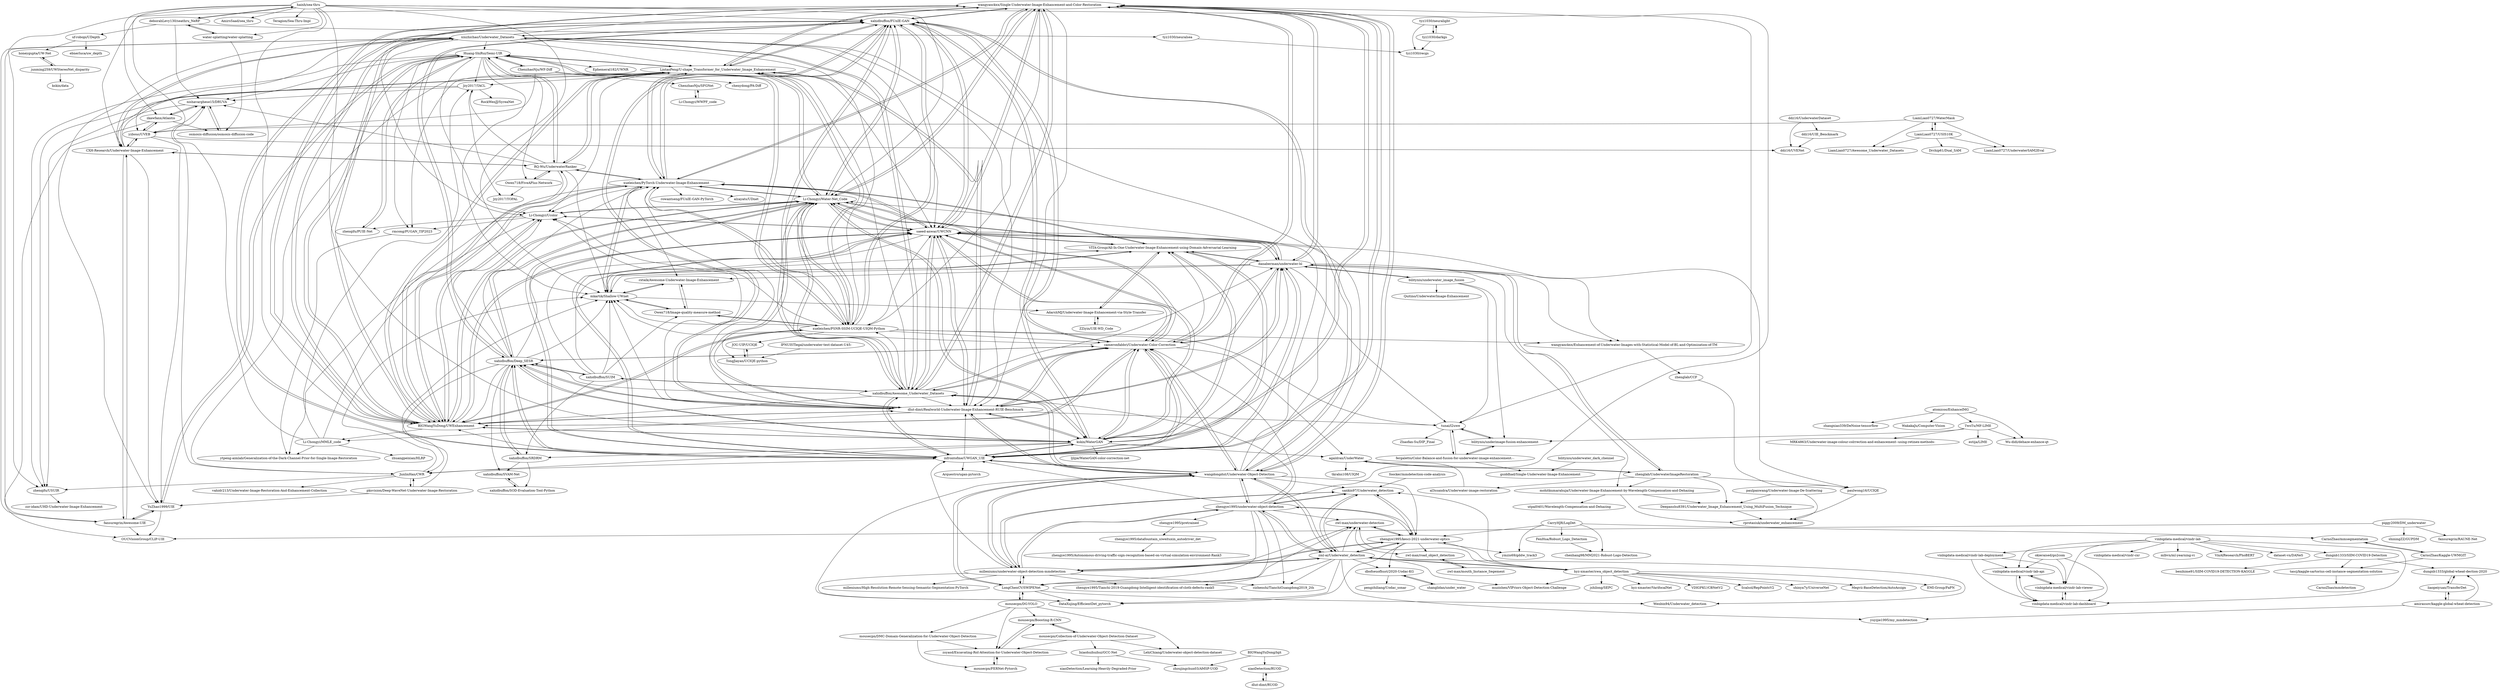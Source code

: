 digraph G {
"wangyanckxx/Single-Underwater-Image-Enhancement-and-Color-Restoration" -> "xahidbuffon/FUnIE-GAN"
"wangyanckxx/Single-Underwater-Image-Enhancement-and-Color-Restoration" -> "Li-Chongyi/Water-Net_Code"
"wangyanckxx/Single-Underwater-Image-Enhancement-and-Color-Restoration" -> "cameronfabbri/Underwater-Color-Correction"
"wangyanckxx/Single-Underwater-Image-Enhancement-and-Color-Restoration" -> "xahidbuffon/Awesome_Underwater_Datasets"
"wangyanckxx/Single-Underwater-Image-Enhancement-and-Color-Restoration" -> "saeed-anwar/UWCNN"
"wangyanckxx/Single-Underwater-Image-Enhancement-and-Color-Restoration" -> "danaberman/underwater-hl"
"wangyanckxx/Single-Underwater-Image-Enhancement-and-Color-Restoration" -> "xueleichen/PyTorch-Underwater-Image-Enhancement"
"wangyanckxx/Single-Underwater-Image-Enhancement-and-Color-Restoration" -> "LintaoPeng/U-shape_Transformer_for_Underwater_Image_Enhancement"
"wangyanckxx/Single-Underwater-Image-Enhancement-and-Color-Restoration" -> "kskin/WaterGAN"
"wangyanckxx/Single-Underwater-Image-Enhancement-and-Color-Restoration" -> "infrontofme/UWGAN_UIE"
"wangyanckxx/Single-Underwater-Image-Enhancement-and-Color-Restoration" -> "wangdongdut/Underwater-Object-Detection"
"wangyanckxx/Single-Underwater-Image-Enhancement-and-Color-Restoration" -> "BIGWangYuDong/UWEnhancement"
"wangyanckxx/Single-Underwater-Image-Enhancement-and-Color-Restoration" -> "dlut-dimt/Realworld-Underwater-Image-Enhancement-RUIE-Benchmark"
"wangyanckxx/Single-Underwater-Image-Enhancement-and-Color-Restoration" -> "CXH-Research/Underwater-Image-Enhancement"
"wangyanckxx/Single-Underwater-Image-Enhancement-and-Color-Restoration" -> "xueleichen/PSNR-SSIM-UCIQE-UIQM-Python"
"xahidbuffon/FUnIE-GAN" -> "wangyanckxx/Single-Underwater-Image-Enhancement-and-Color-Restoration"
"xahidbuffon/FUnIE-GAN" -> "cameronfabbri/Underwater-Color-Correction"
"xahidbuffon/FUnIE-GAN" -> "xahidbuffon/Awesome_Underwater_Datasets"
"xahidbuffon/FUnIE-GAN" -> "Li-Chongyi/Water-Net_Code"
"xahidbuffon/FUnIE-GAN" -> "saeed-anwar/UWCNN"
"xahidbuffon/FUnIE-GAN" -> "infrontofme/UWGAN_UIE"
"xahidbuffon/FUnIE-GAN" -> "kskin/WaterGAN"
"xahidbuffon/FUnIE-GAN" -> "LintaoPeng/U-shape_Transformer_for_Underwater_Image_Enhancement"
"xahidbuffon/FUnIE-GAN" -> "xahidbuffon/Deep_SESR"
"xahidbuffon/FUnIE-GAN" -> "xueleichen/PyTorch-Underwater-Image-Enhancement"
"xahidbuffon/FUnIE-GAN" -> "xueleichen/PSNR-SSIM-UCIQE-UIQM-Python"
"xahidbuffon/FUnIE-GAN" -> "BIGWangYuDong/UWEnhancement"
"xahidbuffon/FUnIE-GAN" -> "dlut-dimt/Realworld-Underwater-Image-Enhancement-RUIE-Benchmark"
"xahidbuffon/FUnIE-GAN" -> "wangdongdut/Underwater-Object-Detection"
"xahidbuffon/FUnIE-GAN" -> "xinzhichao/Underwater_Datasets"
"dlut-dimt/Realworld-Underwater-Image-Enhancement-RUIE-Benchmark" -> "danaberman/underwater-hl"
"dlut-dimt/Realworld-Underwater-Image-Enhancement-RUIE-Benchmark" -> "kskin/WaterGAN"
"dlut-dimt/Realworld-Underwater-Image-Enhancement-RUIE-Benchmark" -> "BIGWangYuDong/UWEnhancement"
"dlut-dimt/Realworld-Underwater-Image-Enhancement-RUIE-Benchmark" -> "saeed-anwar/UWCNN"
"dlut-dimt/Realworld-Underwater-Image-Enhancement-RUIE-Benchmark" -> "wangdongdut/Underwater-Object-Detection"
"dlut-dimt/Realworld-Underwater-Image-Enhancement-RUIE-Benchmark" -> "cameronfabbri/Underwater-Color-Correction"
"dlut-dimt/Realworld-Underwater-Image-Enhancement-RUIE-Benchmark" -> "Li-Chongyi/Water-Net_Code"
"dlut-dimt/Realworld-Underwater-Image-Enhancement-RUIE-Benchmark" -> "xahidbuffon/FUnIE-GAN"
"dlut-dimt/Realworld-Underwater-Image-Enhancement-RUIE-Benchmark" -> "mkartik/Shallow-UWnet"
"dlut-dimt/Realworld-Underwater-Image-Enhancement-RUIE-Benchmark" -> "LintaoPeng/U-shape_Transformer_for_Underwater_Image_Enhancement"
"dlut-dimt/Realworld-Underwater-Image-Enhancement-RUIE-Benchmark" -> "tunai/l2uwe"
"dlut-dimt/Realworld-Underwater-Image-Enhancement-RUIE-Benchmark" -> "Li-Chongyi/Ucolor"
"dlut-dimt/Realworld-Underwater-Image-Enhancement-RUIE-Benchmark" -> "xueleichen/PyTorch-Underwater-Image-Enhancement"
"dlut-dimt/Realworld-Underwater-Image-Enhancement-RUIE-Benchmark" -> "xahidbuffon/Deep_SESR"
"dlut-dimt/Realworld-Underwater-Image-Enhancement-RUIE-Benchmark" -> "Li-Chongyi/MMLE_code"
"danaberman/underwater-hl" -> "zhenglab/UnderwaterImageRestoration"
"danaberman/underwater-hl" -> "paulwong16/UCIQE"
"danaberman/underwater-hl" -> "VITA-Group/All-In-One-Underwater-Image-Enhancement-using-Domain-Adversarial-Learning"
"danaberman/underwater-hl" -> "saeed-anwar/UWCNN"
"danaberman/underwater-hl" -> "dlut-dimt/Realworld-Underwater-Image-Enhancement-RUIE-Benchmark"
"danaberman/underwater-hl" -> "bilityniu/underwater_image_fusion"
"danaberman/underwater-hl" -> "cameronfabbri/Underwater-Color-Correction"
"danaberman/underwater-hl" -> "infrontofme/UWGAN_UIE"
"danaberman/underwater-hl" -> "mkartik/Shallow-UWnet"
"danaberman/underwater-hl" -> "wangyanckxx/Single-Underwater-Image-Enhancement-and-Color-Restoration"
"danaberman/underwater-hl" -> "mohitkumarahuja/Underwater-Image-Enhancement-by-Wavelength-Compensation-and-Dehazing"
"danaberman/underwater-hl" -> "Li-Chongyi/Water-Net_Code"
"danaberman/underwater-hl" -> "tunai/l2uwe"
"danaberman/underwater-hl" -> "wangyanckxx/Enhancement-of-Underwater-Images-with-Statistical-Model-of-BL-and-Optimization-of-TM"
"danaberman/underwater-hl" -> "cxtalk/Awesome-Underwater-Image-Enhancement"
"VITA-Group/All-In-One-Underwater-Image-Enhancement-using-Domain-Adversarial-Learning" -> "mkartik/Shallow-UWnet"
"VITA-Group/All-In-One-Underwater-Image-Enhancement-using-Domain-Adversarial-Learning" -> "AdarshMJ/Underwater-Image-Enhancement-via-Style-Transfer"
"VITA-Group/All-In-One-Underwater-Image-Enhancement-using-Domain-Adversarial-Learning" -> "saeed-anwar/UWCNN"
"VITA-Group/All-In-One-Underwater-Image-Enhancement-using-Domain-Adversarial-Learning" -> "danaberman/underwater-hl"
"VITA-Group/All-In-One-Underwater-Image-Enhancement-using-Domain-Adversarial-Learning" -> "kskin/WaterGAN"
"VITA-Group/All-In-One-Underwater-Image-Enhancement-using-Domain-Adversarial-Learning" -> "infrontofme/UWGAN_UIE"
"VITA-Group/All-In-One-Underwater-Image-Enhancement-using-Domain-Adversarial-Learning" -> "xueleichen/PyTorch-Underwater-Image-Enhancement"
"paulpanwang/Underwater-Image-De-Scattering" -> "rprotasiuk/underwater_enhancement"
"paulpanwang/Underwater-Image-De-Scattering" -> "Deepanshu8391/Underwater_Image_Enhancement_Using_MultiFusion_Technique"
"Li-Chongyi/Water-Net_Code" -> "BIGWangYuDong/UWEnhancement"
"Li-Chongyi/Water-Net_Code" -> "xahidbuffon/FUnIE-GAN"
"Li-Chongyi/Water-Net_Code" -> "saeed-anwar/UWCNN"
"Li-Chongyi/Water-Net_Code" -> "kskin/WaterGAN"
"Li-Chongyi/Water-Net_Code" -> "cameronfabbri/Underwater-Color-Correction"
"Li-Chongyi/Water-Net_Code" -> "wangyanckxx/Single-Underwater-Image-Enhancement-and-Color-Restoration"
"Li-Chongyi/Water-Net_Code" -> "infrontofme/UWGAN_UIE"
"Li-Chongyi/Water-Net_Code" -> "Li-Chongyi/Ucolor"
"Li-Chongyi/Water-Net_Code" -> "xueleichen/PSNR-SSIM-UCIQE-UIQM-Python"
"Li-Chongyi/Water-Net_Code" -> "xueleichen/PyTorch-Underwater-Image-Enhancement"
"Li-Chongyi/Water-Net_Code" -> "LintaoPeng/U-shape_Transformer_for_Underwater_Image_Enhancement"
"Li-Chongyi/Water-Net_Code" -> "dlut-dimt/Realworld-Underwater-Image-Enhancement-RUIE-Benchmark"
"Li-Chongyi/Water-Net_Code" -> "xahidbuffon/Awesome_Underwater_Datasets"
"Li-Chongyi/Water-Net_Code" -> "xahidbuffon/Deep_SESR"
"Li-Chongyi/Water-Net_Code" -> "danaberman/underwater-hl"
"Deepanshu8391/Underwater_Image_Enhancement_Using_MultiFusion_Technique" -> "rprotasiuk/underwater_enhancement"
"mohitkumarahuja/Underwater-Image-Enhancement-by-Wavelength-Compensation-and-Dehazing" -> "Deepanshu8391/Underwater_Image_Enhancement_Using_MultiFusion_Technique"
"mohitkumarahuja/Underwater-Image-Enhancement-by-Wavelength-Compensation-and-Dehazing" -> "rprotasiuk/underwater_enhancement"
"mohitkumarahuja/Underwater-Image-Enhancement-by-Wavelength-Compensation-and-Dehazing" -> "utpal0401/Wavelength-Compensation-and-Dehazing"
"paulwong16/UCIQE" -> "rprotasiuk/underwater_enhancement"
"AdarshMJ/Underwater-Image-Enhancement-via-Style-Transfer" -> "ZZiyin/UIE-WD_Code"
"AdarshMJ/Underwater-Image-Enhancement-via-Style-Transfer" -> "VITA-Group/All-In-One-Underwater-Image-Enhancement-using-Domain-Adversarial-Learning"
"IPNUISTlegal/underwater-test-dataset-U45-" -> "TongJiayan/UCIQE-python"
"junming259/UWStereoNet_disparity" -> "honeygupta/UW-Net"
"junming259/UWStereoNet_disparity" -> "kskin/data"
"al3ssandra/Underwater-image-restoration" -> "agaldran/UnderWater"
"zhenglab/CCF" -> "paulwong16/UCIQE"
"liaopeiyuan/TransferDet" -> "dungnb1333/global-wheat-dection-2020"
"liaopeiyuan/TransferDet" -> "amirassov/kaggle-global-wheat-detection"
"xahidbuffon/Awesome_Underwater_Datasets" -> "xahidbuffon/FUnIE-GAN"
"xahidbuffon/Awesome_Underwater_Datasets" -> "wangyanckxx/Single-Underwater-Image-Enhancement-and-Color-Restoration"
"xahidbuffon/Awesome_Underwater_Datasets" -> "xinzhichao/Underwater_Datasets"
"xahidbuffon/Awesome_Underwater_Datasets" -> "wangdongdut/Underwater-Object-Detection"
"xahidbuffon/Awesome_Underwater_Datasets" -> "infrontofme/UWGAN_UIE"
"xahidbuffon/Awesome_Underwater_Datasets" -> "Li-Chongyi/Water-Net_Code"
"xahidbuffon/Awesome_Underwater_Datasets" -> "cameronfabbri/Underwater-Color-Correction"
"xahidbuffon/Awesome_Underwater_Datasets" -> "saeed-anwar/UWCNN"
"xahidbuffon/Awesome_Underwater_Datasets" -> "dlut-dimt/Realworld-Underwater-Image-Enhancement-RUIE-Benchmark"
"xahidbuffon/Awesome_Underwater_Datasets" -> "danaberman/underwater-hl"
"xahidbuffon/Awesome_Underwater_Datasets" -> "xueleichen/PSNR-SSIM-UCIQE-UIQM-Python"
"xahidbuffon/Awesome_Underwater_Datasets" -> "xahidbuffon/Deep_SESR"
"xahidbuffon/Awesome_Underwater_Datasets" -> "LintaoPeng/U-shape_Transformer_for_Underwater_Image_Enhancement"
"xahidbuffon/Awesome_Underwater_Datasets" -> "BIGWangYuDong/UWEnhancement"
"xahidbuffon/Awesome_Underwater_Datasets" -> "xahidbuffon/SUIM"
"wangdongdut/Underwater-Object-Detection" -> "zhengye1995/underwater-object-detection"
"wangdongdut/Underwater-Object-Detection" -> "zml-ai/Underwater_detection"
"wangdongdut/Underwater-Object-Detection" -> "milleniums/underwater-object-detection-mmdetection"
"wangdongdut/Underwater-Object-Detection" -> "LongChenCV/SWIPENet"
"wangdongdut/Underwater-Object-Detection" -> "xahidbuffon/Awesome_Underwater_Datasets"
"wangdongdut/Underwater-Object-Detection" -> "infrontofme/UWGAN_UIE"
"wangdongdut/Underwater-Object-Detection" -> "dlut-dimt/Realworld-Underwater-Image-Enhancement-RUIE-Benchmark"
"wangdongdut/Underwater-Object-Detection" -> "DataXujing/EfficientDet_pytorch"
"wangdongdut/Underwater-Object-Detection" -> "cameronfabbri/Underwater-Color-Correction"
"wangdongdut/Underwater-Object-Detection" -> "xahidbuffon/FUnIE-GAN"
"wangdongdut/Underwater-Object-Detection" -> "wangyanckxx/Single-Underwater-Image-Enhancement-and-Color-Restoration"
"wangdongdut/Underwater-Object-Detection" -> "zhengye1995/kesci-2021-underwater-optics"
"wangdongdut/Underwater-Object-Detection" -> "sankin97/Underwater_detection"
"wangdongdut/Underwater-Object-Detection" -> "Li-Chongyi/Water-Net_Code"
"wangdongdut/Underwater-Object-Detection" -> "saeed-anwar/UWCNN"
"infrontofme/UWGAN_UIE" -> "Li-Chongyi/Water-Net_Code"
"infrontofme/UWGAN_UIE" -> "saeed-anwar/UWCNN"
"infrontofme/UWGAN_UIE" -> "cameronfabbri/Underwater-Color-Correction"
"infrontofme/UWGAN_UIE" -> "xahidbuffon/FUnIE-GAN"
"infrontofme/UWGAN_UIE" -> "kskin/WaterGAN"
"infrontofme/UWGAN_UIE" -> "danaberman/underwater-hl"
"infrontofme/UWGAN_UIE" -> "VITA-Group/All-In-One-Underwater-Image-Enhancement-using-Domain-Adversarial-Learning"
"infrontofme/UWGAN_UIE" -> "wangdongdut/Underwater-Object-Detection"
"infrontofme/UWGAN_UIE" -> "xahidbuffon/Awesome_Underwater_Datasets"
"infrontofme/UWGAN_UIE" -> "xahidbuffon/Deep_SESR"
"infrontofme/UWGAN_UIE" -> "wangyanckxx/Single-Underwater-Image-Enhancement-and-Color-Restoration"
"infrontofme/UWGAN_UIE" -> "BIGWangYuDong/UWEnhancement"
"infrontofme/UWGAN_UIE" -> "Arquestro/ugan-pytorch"
"infrontofme/UWGAN_UIE" -> "dlut-dimt/Realworld-Underwater-Image-Enhancement-RUIE-Benchmark"
"infrontofme/UWGAN_UIE" -> "JunlinHan/CWR"
"bilityniu/underwater_dark_chennel" -> "gsiddhad/Single-Underwater-Image-Enhancement"
"hainh/sea-thru" -> "deborahLevy130/seathru_NeRF"
"hainh/sea-thru" -> "JunlinHan/CWR"
"hainh/sea-thru" -> "BIGWangYuDong/UWEnhancement"
"hainh/sea-thru" -> "AmirsSaad/sea_thru"
"hainh/sea-thru" -> "Li-Chongyi/Water-Net_Code"
"hainh/sea-thru" -> "kskin/WaterGAN"
"hainh/sea-thru" -> "tunai/l2uwe"
"hainh/sea-thru" -> "Teragion/Sea-Thru-Impl"
"hainh/sea-thru" -> "water-splatting/water-splatting"
"hainh/sea-thru" -> "zkawfanx/Atlantis"
"hainh/sea-thru" -> "zhenqifu/USUIR"
"hainh/sea-thru" -> "mkartik/Shallow-UWnet"
"hainh/sea-thru" -> "xahidbuffon/FUnIE-GAN"
"LongChenCV/SWIPENet" -> "wangdongdut/Underwater-Object-Detection"
"LongChenCV/SWIPENet" -> "DataXujing/EfficientDet_pytorch"
"LongChenCV/SWIPENet" -> "milleniums/underwater-object-detection-mmdetection"
"LongChenCV/SWIPENet" -> "zwl-max/underwater-detection"
"LongChenCV/SWIPENet" -> "mousecpn/DG-YOLO"
"LongChenCV/SWIPENet" -> "Wenbin94/Underwater_detection"
"bilityniu/underwater_image_fusion" -> "bilityniu/underimage-fusion-enhancement"
"bilityniu/underwater_image_fusion" -> "danaberman/underwater-hl"
"bilityniu/underwater_image_fusion" -> "Quitino/UnderwaterImage-Enhancement"
"bilityniu/underwater_image_fusion" -> "tunai/l2uwe"
"amirassov/kaggle-global-wheat-detection" -> "liaopeiyuan/TransferDet"
"amirassov/kaggle-global-wheat-detection" -> "dungnb1333/global-wheat-dection-2020"
"amirassov/kaggle-global-wheat-detection" -> "yuyijie1995/my_mmdetection"
"bilityniu/underimage-fusion-enhancement" -> "tunai/l2uwe"
"bilityniu/underimage-fusion-enhancement" -> "fergaletto/Color-Balance-and-fusion-for-underwater-image-enhancement.-."
"tunai/l2uwe" -> "bilityniu/underimage-fusion-enhancement"
"tunai/l2uwe" -> "fergaletto/Color-Balance-and-fusion-for-underwater-image-enhancement.-."
"tunai/l2uwe" -> "Zhaofan-Su/DIP_Final"
"xahidbuffon/Deep_SESR" -> "xahidbuffon/SRDRM"
"xahidbuffon/Deep_SESR" -> "xahidbuffon/FUnIE-GAN"
"xahidbuffon/Deep_SESR" -> "infrontofme/UWGAN_UIE"
"xahidbuffon/Deep_SESR" -> "Li-Chongyi/Water-Net_Code"
"xahidbuffon/Deep_SESR" -> "xahidbuffon/SVAM-Net"
"xahidbuffon/Deep_SESR" -> "Li-Chongyi/Ucolor"
"xahidbuffon/Deep_SESR" -> "cameronfabbri/Underwater-Color-Correction"
"xahidbuffon/Deep_SESR" -> "mkartik/Shallow-UWnet"
"xahidbuffon/Deep_SESR" -> "dlut-dimt/Realworld-Underwater-Image-Enhancement-RUIE-Benchmark"
"xahidbuffon/Deep_SESR" -> "JunlinHan/CWR"
"xahidbuffon/Deep_SESR" -> "kskin/WaterGAN"
"xahidbuffon/Deep_SESR" -> "xueleichen/PyTorch-Underwater-Image-Enhancement"
"xahidbuffon/Deep_SESR" -> "saeed-anwar/UWCNN"
"xahidbuffon/Deep_SESR" -> "xahidbuffon/SUIM"
"xahidbuffon/Deep_SESR" -> "BIGWangYuDong/UWEnhancement"
"zml-ai/Underwater_detection" -> "milleniums/underwater-object-detection-mmdetection"
"zml-ai/Underwater_detection" -> "zhengye1995/underwater-object-detection"
"zml-ai/Underwater_detection" -> "wangdongdut/Underwater-Object-Detection"
"zml-ai/Underwater_detection" -> "zhengye1995/kesci-2021-underwater-optics"
"zml-ai/Underwater_detection" -> "sankin97/Underwater_detection"
"zml-ai/Underwater_detection" -> "zwl-max/underwater-detection"
"zml-ai/Underwater_detection" -> "cizhenshi/TianchiGuangdong2019_2th" ["e"=1]
"zml-ai/Underwater_detection" -> "yuyijie1995/my_mmdetection"
"zml-ai/Underwater_detection" -> "dbofseuofhust/2020-Uodac-KG"
"zml-ai/Underwater_detection" -> "Wenbin94/Underwater_detection"
"zml-ai/Underwater_detection" -> "hyz-xmaster/swa_object_detection"
"zml-ai/Underwater_detection" -> "DataXujing/EfficientDet_pytorch"
"zml-ai/Underwater_detection" -> "LongChenCV/SWIPENet"
"zml-ai/Underwater_detection" -> "muzishen/VIPriors-Object-Detection-Challenge"
"fergaletto/Color-Balance-and-fusion-for-underwater-image-enhancement.-." -> "gsiddhad/Single-Underwater-Image-Enhancement"
"fergaletto/Color-Balance-and-fusion-for-underwater-image-enhancement.-." -> "bilityniu/underimage-fusion-enhancement"
"fergaletto/Color-Balance-and-fusion-for-underwater-image-enhancement.-." -> "tunai/l2uwe"
"saeed-anwar/UWCNN" -> "Li-Chongyi/Water-Net_Code"
"saeed-anwar/UWCNN" -> "xahidbuffon/FUnIE-GAN"
"saeed-anwar/UWCNN" -> "infrontofme/UWGAN_UIE"
"saeed-anwar/UWCNN" -> "BIGWangYuDong/UWEnhancement"
"saeed-anwar/UWCNN" -> "VITA-Group/All-In-One-Underwater-Image-Enhancement-using-Domain-Adversarial-Learning"
"saeed-anwar/UWCNN" -> "cameronfabbri/Underwater-Color-Correction"
"saeed-anwar/UWCNN" -> "danaberman/underwater-hl"
"saeed-anwar/UWCNN" -> "wangyanckxx/Single-Underwater-Image-Enhancement-and-Color-Restoration"
"saeed-anwar/UWCNN" -> "Li-Chongyi/Ucolor"
"saeed-anwar/UWCNN" -> "mkartik/Shallow-UWnet"
"saeed-anwar/UWCNN" -> "dlut-dimt/Realworld-Underwater-Image-Enhancement-RUIE-Benchmark"
"saeed-anwar/UWCNN" -> "xueleichen/PyTorch-Underwater-Image-Enhancement"
"saeed-anwar/UWCNN" -> "kskin/WaterGAN"
"saeed-anwar/UWCNN" -> "xahidbuffon/Awesome_Underwater_Datasets"
"saeed-anwar/UWCNN" -> "wangyanckxx/Enhancement-of-Underwater-Images-with-Statistical-Model-of-BL-and-Optimization-of-TM"
"xahidbuffon/SUIM" -> "xahidbuffon/SRDRM"
"xahidbuffon/SUIM" -> "xahidbuffon/Deep_SESR"
"xahidbuffon/SUIM" -> "VITA-Group/All-In-One-Underwater-Image-Enhancement-using-Domain-Adversarial-Learning"
"xahidbuffon/SUIM" -> "Owen718/Image-quality-measure-method"
"xahidbuffon/SUIM" -> "mkartik/Shallow-UWnet"
"xahidbuffon/SUIM" -> "xahidbuffon/Awesome_Underwater_Datasets"
"xahidbuffon/SUIM" -> "saeed-anwar/UWCNN"
"milleniums/underwater-object-detection-mmdetection" -> "zhengye1995/underwater-object-detection"
"milleniums/underwater-object-detection-mmdetection" -> "zml-ai/Underwater_detection"
"milleniums/underwater-object-detection-mmdetection" -> "sankin97/Underwater_detection"
"milleniums/underwater-object-detection-mmdetection" -> "wangdongdut/Underwater-Object-Detection"
"milleniums/underwater-object-detection-mmdetection" -> "zhengye1995/kesci-2021-underwater-optics"
"milleniums/underwater-object-detection-mmdetection" -> "cizhenshi/TianchiGuangdong2019_2th" ["e"=1]
"milleniums/underwater-object-detection-mmdetection" -> "LongChenCV/SWIPENet"
"milleniums/underwater-object-detection-mmdetection" -> "zwl-max/underwater-detection"
"milleniums/underwater-object-detection-mmdetection" -> "milleniums/High-Resolution-Remote-Sensing-Semantic-Segmentation-PyTorch" ["e"=1]
"milleniums/underwater-object-detection-mmdetection" -> "DataXujing/EfficientDet_pytorch"
"milleniums/underwater-object-detection-mmdetection" -> "infrontofme/UWGAN_UIE"
"milleniums/underwater-object-detection-mmdetection" -> "zhengye1995/Tianchi-2019-Guangdong-Intelligent-identification-of-cloth-defects-rank5" ["e"=1]
"cxtalk/Awesome-Underwater-Image-Enhancement" -> "mkartik/Shallow-UWnet"
"cxtalk/Awesome-Underwater-Image-Enhancement" -> "Owen718/Image-quality-measure-method"
"zhengye1995/underwater-object-detection" -> "wangdongdut/Underwater-Object-Detection"
"zhengye1995/underwater-object-detection" -> "milleniums/underwater-object-detection-mmdetection"
"zhengye1995/underwater-object-detection" -> "zml-ai/Underwater_detection"
"zhengye1995/underwater-object-detection" -> "zhengye1995/kesci-2021-underwater-optics"
"zhengye1995/underwater-object-detection" -> "sankin97/Underwater_detection"
"zhengye1995/underwater-object-detection" -> "cizhenshi/TianchiGuangdong2019_2th" ["e"=1]
"zhengye1995/underwater-object-detection" -> "infrontofme/UWGAN_UIE"
"zhengye1995/underwater-object-detection" -> "cameronfabbri/Underwater-Color-Correction"
"zhengye1995/underwater-object-detection" -> "LongChenCV/SWIPENet"
"zhengye1995/underwater-object-detection" -> "zhengye1995/pretrained"
"zhengye1995/underwater-object-detection" -> "zwl-max/underwater-detection"
"zhengye1995/underwater-object-detection" -> "zhengye1995/Tianchi-2019-Guangdong-Intelligent-identification-of-cloth-defects-rank5" ["e"=1]
"zhengye1995/underwater-object-detection" -> "wangyanckxx/Single-Underwater-Image-Enhancement-and-Color-Restoration"
"zhengye1995/underwater-object-detection" -> "xahidbuffon/Awesome_Underwater_Datasets"
"xahidbuffon/SRDRM" -> "xahidbuffon/Deep_SESR"
"xahidbuffon/SRDRM" -> "xahidbuffon/SOD-Evaluation-Tool-Python"
"xahidbuffon/SRDRM" -> "xahidbuffon/SVAM-Net"
"wangyanckxx/Enhancement-of-Underwater-Images-with-Statistical-Model-of-BL-and-Optimization-of-TM" -> "zhenglab/CCF"
"foocker/mmdetection-code-analysis" -> "sankin97/Underwater_detection"
"sankin97/Underwater_detection" -> "milleniums/underwater-object-detection-mmdetection"
"sankin97/Underwater_detection" -> "zhengye1995/kesci-2021-underwater-optics"
"sankin97/Underwater_detection" -> "zml-ai/Underwater_detection"
"sankin97/Underwater_detection" -> "zhengye1995/underwater-object-detection"
"mousecpn/DG-YOLO" -> "zsyasd/Excavating-RoI-Attention-for-Underwater-Object-Detection"
"mousecpn/DG-YOLO" -> "mousecpn/DMC-Domain-Generalization-for-Underwater-Object-Detection"
"mousecpn/DG-YOLO" -> "LehiChiang/Underwater-object-detection-dataset"
"mousecpn/DG-YOLO" -> "mousecpn/Boosting-R-CNN"
"mousecpn/DG-YOLO" -> "LongChenCV/SWIPENet"
"zhengye1995/datafountain_siweituxin_autodriver_det" -> "zhengye1995/Autonomous-driving-traffic-sign-recognition-based-on-virtual-simulation-environment-Rank3"
"honeygupta/UW-Net" -> "junming259/UWStereoNet_disparity"
"dbofseuofhust/2020-Uodac-KG" -> "shanglidan/under_water"
"dbofseuofhust/2020-Uodac-KG" -> "pengzhiliang/Uodac_sonar"
"agaldran/UnderWater" -> "tkrahn108/UIQM"
"agaldran/UnderWater" -> "zhenglab/UnderwaterImageRestoration"
"shanglidan/under_water" -> "dbofseuofhust/2020-Uodac-KG"
"zhengye1995/pretrained" -> "zhengye1995/datafountain_siweituxin_autodriver_det"
"vinbigdata-medical/vindr-lab" -> "vinbigdata-medical/vindr-lab-deployment"
"vinbigdata-medical/vindr-lab" -> "vinbigdata-medical/vindr-lab-api"
"vinbigdata-medical/vindr-lab" -> "vinbigdata-medical/vindr-lab-viewer"
"vinbigdata-medical/vindr-lab" -> "vinbigdata-medical/vindr-lab-dashboard"
"vinbigdata-medical/vindr-lab" -> "vinbigdata-medical/vindr-cxr"
"vinbigdata-medical/vindr-lab" -> "dungnb1333/SIIM-COVID19-Detection"
"vinbigdata-medical/vindr-lab" -> "mlbvn/ml-yearning-vi" ["e"=1]
"vinbigdata-medical/vindr-lab" -> "VinAIResearch/PhoBERT" ["e"=1]
"vinbigdata-medical/vindr-lab" -> "dataset-vn/DANeS"
"xinzhichao/Underwater_Datasets" -> "xahidbuffon/Awesome_Underwater_Datasets"
"xinzhichao/Underwater_Datasets" -> "fansuregrin/Awesome-UIE"
"xinzhichao/Underwater_Datasets" -> "CXH-Research/Underwater-Image-Enhancement"
"xinzhichao/Underwater_Datasets" -> "yzbouc/UVEB"
"xinzhichao/Underwater_Datasets" -> "YuZhao1999/UIE"
"xinzhichao/Underwater_Datasets" -> "BIGWangYuDong/UWEnhancement"
"xinzhichao/Underwater_Datasets" -> "xahidbuffon/FUnIE-GAN"
"xinzhichao/Underwater_Datasets" -> "LintaoPeng/U-shape_Transformer_for_Underwater_Image_Enhancement"
"xinzhichao/Underwater_Datasets" -> "xueleichen/PSNR-SSIM-UCIQE-UIQM-Python"
"xinzhichao/Underwater_Datasets" -> "saeed-anwar/UWCNN"
"xinzhichao/Underwater_Datasets" -> "Huang-ShiRui/Semi-UIR"
"xinzhichao/Underwater_Datasets" -> "dlut-dimt/Realworld-Underwater-Image-Enhancement-RUIE-Benchmark"
"xinzhichao/Underwater_Datasets" -> "wangyanckxx/Single-Underwater-Image-Enhancement-and-Color-Restoration"
"xinzhichao/Underwater_Datasets" -> "Li-Chongyi/Ucolor"
"xinzhichao/Underwater_Datasets" -> "wangdongdut/Underwater-Object-Detection"
"FenHua/Robust_Logo_Detection" -> "chenhang98/MM2021-Robust-Logo-Detection"
"hyz-xmaster/swa_object_detection" -> "hyz-xmaster/VarifocalNet" ["e"=1]
"hyz-xmaster/swa_object_detection" -> "zwl-max/underwater-detection"
"hyz-xmaster/swa_object_detection" -> "VDIGPKU/CBNetV2" ["e"=1]
"hyz-xmaster/swa_object_detection" -> "zhengye1995/kesci-2021-underwater-optics"
"hyz-xmaster/swa_object_detection" -> "zml-ai/Underwater_detection"
"hyz-xmaster/swa_object_detection" -> "muzishen/VIPriors-Object-Detection-Challenge"
"hyz-xmaster/swa_object_detection" -> "Scalsol/RepPointsV2" ["e"=1]
"hyz-xmaster/swa_object_detection" -> "sankin97/Underwater_detection"
"hyz-xmaster/swa_object_detection" -> "shinya7y/UniverseNet" ["e"=1]
"hyz-xmaster/swa_object_detection" -> "Megvii-BaseDetection/AutoAssign" ["e"=1]
"hyz-xmaster/swa_object_detection" -> "EMI-Group/FaPN" ["e"=1]
"hyz-xmaster/swa_object_detection" -> "jshilong/SEPC" ["e"=1]
"pksvision/Deep-WaveNet-Underwater-Image-Restoration" -> "JunlinHan/CWR"
"pksvision/Deep-WaveNet-Underwater-Image-Restoration" -> "YuZhao1999/UIE"
"pksvision/Deep-WaveNet-Underwater-Image-Restoration" -> "mkartik/Shallow-UWnet"
"BIGWangYuDong/UWEnhancement" -> "Li-Chongyi/Water-Net_Code"
"BIGWangYuDong/UWEnhancement" -> "xueleichen/PyTorch-Underwater-Image-Enhancement"
"BIGWangYuDong/UWEnhancement" -> "saeed-anwar/UWCNN"
"BIGWangYuDong/UWEnhancement" -> "Li-Chongyi/Ucolor"
"BIGWangYuDong/UWEnhancement" -> "LintaoPeng/U-shape_Transformer_for_Underwater_Image_Enhancement"
"BIGWangYuDong/UWEnhancement" -> "dlut-dimt/Realworld-Underwater-Image-Enhancement-RUIE-Benchmark"
"BIGWangYuDong/UWEnhancement" -> "kskin/WaterGAN"
"BIGWangYuDong/UWEnhancement" -> "Huang-ShiRui/Semi-UIR"
"BIGWangYuDong/UWEnhancement" -> "xahidbuffon/FUnIE-GAN"
"BIGWangYuDong/UWEnhancement" -> "RQ-Wu/UnderwaterRanker"
"BIGWangYuDong/UWEnhancement" -> "xueleichen/PSNR-SSIM-UCIQE-UIQM-Python"
"BIGWangYuDong/UWEnhancement" -> "Li-Chongyi/MMLE_code"
"BIGWangYuDong/UWEnhancement" -> "xinzhichao/Underwater_Datasets"
"BIGWangYuDong/UWEnhancement" -> "wangyanckxx/Single-Underwater-Image-Enhancement-and-Color-Restoration"
"BIGWangYuDong/UWEnhancement" -> "cameronfabbri/Underwater-Color-Correction"
"xueleichen/PSNR-SSIM-UCIQE-UIQM-Python" -> "Owen718/Image-quality-measure-method"
"xueleichen/PSNR-SSIM-UCIQE-UIQM-Python" -> "TongJiayan/UCIQE-python"
"xueleichen/PSNR-SSIM-UCIQE-UIQM-Python" -> "Li-Chongyi/Water-Net_Code"
"xueleichen/PSNR-SSIM-UCIQE-UIQM-Python" -> "Li-Chongyi/Ucolor"
"xueleichen/PSNR-SSIM-UCIQE-UIQM-Python" -> "xueleichen/PyTorch-Underwater-Image-Enhancement"
"xueleichen/PSNR-SSIM-UCIQE-UIQM-Python" -> "xahidbuffon/FUnIE-GAN"
"xueleichen/PSNR-SSIM-UCIQE-UIQM-Python" -> "BIGWangYuDong/UWEnhancement"
"xueleichen/PSNR-SSIM-UCIQE-UIQM-Python" -> "Huang-ShiRui/Semi-UIR"
"xueleichen/PSNR-SSIM-UCIQE-UIQM-Python" -> "wangyanckxx/Enhancement-of-Underwater-Images-with-Statistical-Model-of-BL-and-Optimization-of-TM"
"xueleichen/PSNR-SSIM-UCIQE-UIQM-Python" -> "JOU-UIP/UCIQE"
"xueleichen/PSNR-SSIM-UCIQE-UIQM-Python" -> "LintaoPeng/U-shape_Transformer_for_Underwater_Image_Enhancement"
"xueleichen/PSNR-SSIM-UCIQE-UIQM-Python" -> "tunai/l2uwe"
"xueleichen/PSNR-SSIM-UCIQE-UIQM-Python" -> "mkartik/Shallow-UWnet"
"xueleichen/PSNR-SSIM-UCIQE-UIQM-Python" -> "saeed-anwar/UWCNN"
"xueleichen/PSNR-SSIM-UCIQE-UIQM-Python" -> "cameronfabbri/Underwater-Color-Correction"
"Owen718/Image-quality-measure-method" -> "xueleichen/PSNR-SSIM-UCIQE-UIQM-Python"
"Owen718/Image-quality-measure-method" -> "mkartik/Shallow-UWnet"
"Owen718/Image-quality-measure-method" -> "cxtalk/Awesome-Underwater-Image-Enhancement"
"vinbigdata-medical/vindr-lab-deployment" -> "vinbigdata-medical/vindr-lab-dashboard"
"vinbigdata-medical/vindr-lab-deployment" -> "vinbigdata-medical/vindr-lab-viewer"
"vinbigdata-medical/vindr-lab-deployment" -> "vinbigdata-medical/vindr-lab-api"
"mkartik/Shallow-UWnet" -> "VITA-Group/All-In-One-Underwater-Image-Enhancement-using-Domain-Adversarial-Learning"
"mkartik/Shallow-UWnet" -> "xueleichen/PyTorch-Underwater-Image-Enhancement"
"mkartik/Shallow-UWnet" -> "Owen718/Image-quality-measure-method"
"mkartik/Shallow-UWnet" -> "cxtalk/Awesome-Underwater-Image-Enhancement"
"mkartik/Shallow-UWnet" -> "AdarshMJ/Underwater-Image-Enhancement-via-Style-Transfer"
"dungnb1333/SIIM-COVID19-Detection" -> "dungnb1333/global-wheat-dection-2020"
"dungnb1333/SIIM-COVID19-Detection" -> "benihime91/SIIM-COVID19-DETECTION-KAGGLE"
"dungnb1333/SIIM-COVID19-Detection" -> "tascj/kaggle-sartorius-cell-instance-segmentation-solution"
"xueleichen/PyTorch-Underwater-Image-Enhancement" -> "BIGWangYuDong/UWEnhancement"
"xueleichen/PyTorch-Underwater-Image-Enhancement" -> "mkartik/Shallow-UWnet"
"xueleichen/PyTorch-Underwater-Image-Enhancement" -> "Li-Chongyi/Water-Net_Code"
"xueleichen/PyTorch-Underwater-Image-Enhancement" -> "LintaoPeng/U-shape_Transformer_for_Underwater_Image_Enhancement"
"xueleichen/PyTorch-Underwater-Image-Enhancement" -> "VITA-Group/All-In-One-Underwater-Image-Enhancement-using-Domain-Adversarial-Learning"
"xueleichen/PyTorch-Underwater-Image-Enhancement" -> "cxtalk/Awesome-Underwater-Image-Enhancement"
"xueleichen/PyTorch-Underwater-Image-Enhancement" -> "xueleichen/PSNR-SSIM-UCIQE-UIQM-Python"
"xueleichen/PyTorch-Underwater-Image-Enhancement" -> "saeed-anwar/UWCNN"
"xueleichen/PyTorch-Underwater-Image-Enhancement" -> "Li-Chongyi/Ucolor"
"xueleichen/PyTorch-Underwater-Image-Enhancement" -> "xahidbuffon/FUnIE-GAN"
"xueleichen/PyTorch-Underwater-Image-Enhancement" -> "alzayats/UDnet"
"xueleichen/PyTorch-Underwater-Image-Enhancement" -> "RQ-Wu/UnderwaterRanker"
"xueleichen/PyTorch-Underwater-Image-Enhancement" -> "wangyanckxx/Single-Underwater-Image-Enhancement-and-Color-Restoration"
"xueleichen/PyTorch-Underwater-Image-Enhancement" -> "rowantseng/FUnIE-GAN-PyTorch"
"xueleichen/PyTorch-Underwater-Image-Enhancement" -> "ytpeng-aimlab/Generalization-of-the-Dark-Channel-Prior-for-Single-Image-Restoration"
"mousecpn/FERNet-Pytorch" -> "zsyasd/Excavating-RoI-Attention-for-Underwater-Object-Detection"
"zwl-max/underwater-detection" -> "zhengye1995/kesci-2021-underwater-optics"
"zwl-max/underwater-detection" -> "zwl-max/road_object_detection"
"JunlinHan/CWR" -> "pksvision/Deep-WaveNet-Underwater-Image-Restoration"
"JunlinHan/CWR" -> "vahidr213/Underwater-Image-Restoration-And-Enhancement-Collection"
"JunlinHan/CWR" -> "zhenqifu/USUIR"
"JunlinHan/CWR" -> "mkartik/Shallow-UWnet"
"atomicoo/EnhanceIMG" -> "WakakaJu/Computer-Vision"
"atomicoo/EnhanceIMG" -> "zhangxiao339/DeNoise-tensorflow"
"atomicoo/EnhanceIMG" -> "TwoTu/MF-LIME"
"atomicoo/EnhanceIMG" -> "Wu-didi/dehaze-enhance-qt"
"Li-Chongyi/Ucolor" -> "rmcong/PUGAN_TIP2023"
"Li-Chongyi/Ucolor" -> "BIGWangYuDong/UWEnhancement"
"Li-Chongyi/Ucolor" -> "Li-Chongyi/Water-Net_Code"
"Li-Chongyi/Ucolor" -> "zhenqifu/PUIE-Net"
"Li-Chongyi/Ucolor" -> "saeed-anwar/UWCNN"
"xahidbuffon/SOD-Evaluation-Tool-Python" -> "xahidbuffon/SVAM-Net"
"xahidbuffon/SVAM-Net" -> "xahidbuffon/SOD-Evaluation-Tool-Python"
"TongJiayan/UCIQE-python" -> "JOU-UIP/UCIQE"
"dungnb1333/global-wheat-dection-2020" -> "liaopeiyuan/TransferDet"
"zhengye1995/kesci-2021-underwater-optics" -> "zwl-max/underwater-detection"
"zhengye1995/kesci-2021-underwater-optics" -> "zml-ai/Underwater_detection"
"zhengye1995/kesci-2021-underwater-optics" -> "zhengye1995/underwater-object-detection"
"zhengye1995/kesci-2021-underwater-optics" -> "ymzis69/gddw_track3"
"zhengye1995/kesci-2021-underwater-optics" -> "sankin97/Underwater_detection"
"zhengye1995/kesci-2021-underwater-optics" -> "dbofseuofhust/2020-Uodac-KG"
"zhengye1995/kesci-2021-underwater-optics" -> "milleniums/underwater-object-detection-mmdetection"
"zhengye1995/kesci-2021-underwater-optics" -> "zwl-max/road_object_detection"
"zhengye1995/kesci-2021-underwater-optics" -> "DataXujing/EfficientDet_pytorch"
"vinbigdata-medical/vindr-lab-dashboard" -> "vinbigdata-medical/vindr-lab-viewer"
"vinbigdata-medical/vindr-lab-dashboard" -> "vinbigdata-medical/vindr-lab-api"
"vinbigdata-medical/vindr-lab-api" -> "vinbigdata-medical/vindr-lab-viewer"
"vinbigdata-medical/vindr-lab-api" -> "vinbigdata-medical/vindr-lab-dashboard"
"vinbigdata-medical/vindr-lab-viewer" -> "vinbigdata-medical/vindr-lab-api"
"vinbigdata-medical/vindr-lab-viewer" -> "vinbigdata-medical/vindr-lab-dashboard"
"zwl-max/mouth_Instance_Segement" -> "zwl-max/road_object_detection"
"zwl-max/road_object_detection" -> "zwl-max/mouth_Instance_Segement"
"tascj/kaggle-sartorius-cell-instance-segmentation-solution" -> "CarnoZhao/mmdetection"
"LintaoPeng/U-shape_Transformer_for_Underwater_Image_Enhancement" -> "RQ-Wu/UnderwaterRanker"
"LintaoPeng/U-shape_Transformer_for_Underwater_Image_Enhancement" -> "BIGWangYuDong/UWEnhancement"
"LintaoPeng/U-shape_Transformer_for_Underwater_Image_Enhancement" -> "xueleichen/PyTorch-Underwater-Image-Enhancement"
"LintaoPeng/U-shape_Transformer_for_Underwater_Image_Enhancement" -> "CXH-Research/Underwater-Image-Enhancement"
"LintaoPeng/U-shape_Transformer_for_Underwater_Image_Enhancement" -> "xahidbuffon/FUnIE-GAN"
"LintaoPeng/U-shape_Transformer_for_Underwater_Image_Enhancement" -> "Li-Chongyi/Water-Net_Code"
"LintaoPeng/U-shape_Transformer_for_Underwater_Image_Enhancement" -> "Huang-ShiRui/Semi-UIR"
"LintaoPeng/U-shape_Transformer_for_Underwater_Image_Enhancement" -> "JunlinHan/CWR"
"LintaoPeng/U-shape_Transformer_for_Underwater_Image_Enhancement" -> "dlut-dimt/Realworld-Underwater-Image-Enhancement-RUIE-Benchmark"
"LintaoPeng/U-shape_Transformer_for_Underwater_Image_Enhancement" -> "Jzy2017/TACL"
"LintaoPeng/U-shape_Transformer_for_Underwater_Image_Enhancement" -> "xueleichen/PSNR-SSIM-UCIQE-UIQM-Python"
"LintaoPeng/U-shape_Transformer_for_Underwater_Image_Enhancement" -> "wangyanckxx/Single-Underwater-Image-Enhancement-and-Color-Restoration"
"LintaoPeng/U-shape_Transformer_for_Underwater_Image_Enhancement" -> "Li-Chongyi/Ucolor"
"LintaoPeng/U-shape_Transformer_for_Underwater_Image_Enhancement" -> "rmcong/PUGAN_TIP2023"
"LintaoPeng/U-shape_Transformer_for_Underwater_Image_Enhancement" -> "saeed-anwar/UWCNN"
"Li-Chongyi/MMLE_code" -> "Jzy2017/TACL"
"Li-Chongyi/MMLE_code" -> "ytpeng-aimlab/Generalization-of-the-Dark-Channel-Prior-for-Single-Image-Restoration"
"Li-Chongyi/MMLE_code" -> "zhuangpeixian/HLRP"
"Li-Chongyi/MMLE_code" -> "nishavarghese15/DRUVA"
"Li-Chongyi/MMLE_code" -> "Li-Chongyi/Ucolor"
"TwoTu/MF-LIME" -> "MRK4863/Underwater-image-colour-colrrection-and-enhancement--using-retinex-methods-"
"TwoTu/MF-LIME" -> "Wu-didi/dehaze-enhance-qt"
"TwoTu/MF-LIME" -> "estija/LIME" ["e"=1]
"TwoTu/MF-LIME" -> "bilityniu/underimage-fusion-enhancement"
"dlut-dimt/RUOD" -> "xiaoDetection/RUOD"
"CarnoZhao/mmsegmentation" -> "CarnoZhao/Kaggle-UWMGIT"
"zhenqifu/PUIE-Net" -> "Huang-ShiRui/Semi-UIR"
"JOU-UIP/UCIQE" -> "TongJiayan/UCIQE-python"
"ZZiyin/UIE-WD_Code" -> "AdarshMJ/Underwater-Image-Enhancement-via-Style-Transfer"
"CarryHJR/LogDet" -> "zhengye1995/kesci-2021-underwater-optics"
"CarryHJR/LogDet" -> "chenhang98/MM2021-Robust-Logo-Detection"
"CarryHJR/LogDet" -> "CarnoZhao/mmsegmentation"
"CarryHJR/LogDet" -> "ymzis69/gddw_track3"
"CarryHJR/LogDet" -> "FenHua/Robust_Logo_Detection"
"CarnoZhao/Kaggle-UWMGIT" -> "CarnoZhao/mmsegmentation"
"CarnoZhao/Kaggle-UWMGIT" -> "tascj/kaggle-sartorius-cell-instance-segmentation-solution"
"zhenqifu/USUIR" -> "zzr-idam/UHD-Underwater-Image-Enhancement"
"RQ-Wu/UnderwaterRanker" -> "Huang-ShiRui/Semi-UIR"
"RQ-Wu/UnderwaterRanker" -> "LintaoPeng/U-shape_Transformer_for_Underwater_Image_Enhancement"
"RQ-Wu/UnderwaterRanker" -> "Owen718/FiveAPlus-Network"
"RQ-Wu/UnderwaterRanker" -> "Jzy2017/TACL"
"RQ-Wu/UnderwaterRanker" -> "nishavarghese15/DRUVA"
"RQ-Wu/UnderwaterRanker" -> "BIGWangYuDong/UWEnhancement"
"RQ-Wu/UnderwaterRanker" -> "CXH-Research/Underwater-Image-Enhancement"
"RQ-Wu/UnderwaterRanker" -> "xueleichen/PyTorch-Underwater-Image-Enhancement"
"RQ-Wu/UnderwaterRanker" -> "mkartik/Shallow-UWnet"
"mousecpn/Collection-of-Underwater-Object-Detection-Dataset" -> "mousecpn/Boosting-R-CNN"
"mousecpn/Collection-of-Underwater-Object-Detection-Dataset" -> "LehiChiang/Underwater-object-detection-dataset"
"mousecpn/Collection-of-Underwater-Object-Detection-Dataset" -> "zsyasd/Excavating-RoI-Attention-for-Underwater-Object-Detection"
"mousecpn/Collection-of-Underwater-Object-Detection-Dataset" -> "Ixiaohuihuihui/GCC-Net"
"Jzy2017/TACL" -> "Jzy2017/TOPAL"
"Jzy2017/TACL" -> "zhenqifu/USUIR"
"Jzy2017/TACL" -> "RockWenJJ/SyreaNet"
"Jzy2017/TACL" -> "nishavarghese15/DRUVA"
"mousecpn/Boosting-R-CNN" -> "zsyasd/Excavating-RoI-Attention-for-Underwater-Object-Detection"
"mousecpn/Boosting-R-CNN" -> "mousecpn/Collection-of-Underwater-Object-Detection-Dataset"
"uf-robopi/UDepth" -> "honeygupta/UW-Net"
"uf-robopi/UDepth" -> "ebnerluca/uw_depth"
"BIGWangYuDong/lqit" -> "xiaoDetection/RUOD"
"BIGWangYuDong/lqit" -> "zhoujingchun03/AMSP-UOD"
"zsyasd/Excavating-RoI-Attention-for-Underwater-Object-Detection" -> "mousecpn/FERNet-Pytorch"
"zsyasd/Excavating-RoI-Attention-for-Underwater-Object-Detection" -> "mousecpn/Boosting-R-CNN"
"mousecpn/DMC-Domain-Generalization-for-Underwater-Object-Detection" -> "mousecpn/FERNet-Pytorch"
"mousecpn/DMC-Domain-Generalization-for-Underwater-Object-Detection" -> "zsyasd/Excavating-RoI-Attention-for-Underwater-Object-Detection"
"okieraised/go2com" -> "vinbigdata-medical/vindr-lab-dashboard"
"okieraised/go2com" -> "vinbigdata-medical/vindr-lab-api"
"okieraised/go2com" -> "vinbigdata-medical/vindr-lab-viewer"
"nishavarghese15/DRUVA" -> "zkawfanx/Atlantis"
"nishavarghese15/DRUVA" -> "zhenqifu/USUIR"
"nishavarghese15/DRUVA" -> "osmosis-diffusion/osmosis-diffusion-code"
"Huang-ShiRui/Semi-UIR" -> "zhenqifu/USUIR"
"Huang-ShiRui/Semi-UIR" -> "RQ-Wu/UnderwaterRanker"
"Huang-ShiRui/Semi-UIR" -> "YuZhao1999/UIE"
"Huang-ShiRui/Semi-UIR" -> "zhenqifu/PUIE-Net"
"Huang-ShiRui/Semi-UIR" -> "rmcong/PUGAN_TIP2023"
"Huang-ShiRui/Semi-UIR" -> "Jzy2017/TACL"
"Huang-ShiRui/Semi-UIR" -> "ChenzhaoNju/WF-Diff"
"Huang-ShiRui/Semi-UIR" -> "BIGWangYuDong/UWEnhancement"
"Huang-ShiRui/Semi-UIR" -> "Li-Chongyi/Ucolor"
"Huang-ShiRui/Semi-UIR" -> "LintaoPeng/U-shape_Transformer_for_Underwater_Image_Enhancement"
"Huang-ShiRui/Semi-UIR" -> "Ephemeral182/UWNR"
"Huang-ShiRui/Semi-UIR" -> "mkartik/Shallow-UWnet"
"Huang-ShiRui/Semi-UIR" -> "xueleichen/PSNR-SSIM-UCIQE-UIQM-Python"
"Huang-ShiRui/Semi-UIR" -> "Owen718/FiveAPlus-Network"
"Huang-ShiRui/Semi-UIR" -> "nishavarghese15/DRUVA"
"piggy2009/DM_underwater" -> "OUCVisionGroup/CLIP-UIE"
"piggy2009/DM_underwater" -> "shiningZZ/GUPDM"
"piggy2009/DM_underwater" -> "fansuregrin/RAUNE-Net"
"zhenglab/UnderwaterImageRestoration" -> "agaldran/UnderWater"
"zhenglab/UnderwaterImageRestoration" -> "Deepanshu8391/Underwater_Image_Enhancement_Using_MultiFusion_Technique"
"zhenglab/UnderwaterImageRestoration" -> "danaberman/underwater-hl"
"zhenglab/UnderwaterImageRestoration" -> "mohitkumarahuja/Underwater-Image-Enhancement-by-Wavelength-Compensation-and-Dehazing"
"zhenglab/UnderwaterImageRestoration" -> "paulwong16/UCIQE"
"zhenglab/UnderwaterImageRestoration" -> "al3ssandra/Underwater-image-restoration"
"rmcong/PUGAN_TIP2023" -> "ytpeng-aimlab/Generalization-of-the-Dark-Channel-Prior-for-Single-Image-Restoration"
"LiamLian0727/WaterMask" -> "LiamLian0727/USIS10K"
"LiamLian0727/WaterMask" -> "LiamLian0727/Awesome_Underwater_Datasets"
"LiamLian0727/WaterMask" -> "yzbouc/UVEB"
"LiamLian0727/WaterMask" -> "LiamLian0727/UnderwaterSAM2Eval"
"Owen718/FiveAPlus-Network" -> "RQ-Wu/UnderwaterRanker"
"Owen718/FiveAPlus-Network" -> "Jzy2017/TOPAL"
"deborahLevy130/seathru_NeRF" -> "water-splatting/water-splatting"
"deborahLevy130/seathru_NeRF" -> "tyz1030/neuralsea"
"deborahLevy130/seathru_NeRF" -> "hainh/sea-thru"
"deborahLevy130/seathru_NeRF" -> "nishavarghese15/DRUVA"
"deborahLevy130/seathru_NeRF" -> "uf-robopi/UDepth"
"tyz1030/neuralsea" -> "tyz1030/recgs"
"Ixiaohuihuihui/GCC-Net" -> "xiaoDetection/Learning-Heavily-Degraded-Prior"
"Ixiaohuihuihui/GCC-Net" -> "zhoujingchun03/AMSP-UOD"
"Li-Chongyi/WWPF_code" -> "ChenzhaoNju/SFGNet"
"ChenzhaoNju/SFGNet" -> "Li-Chongyi/WWPF_code"
"ChenzhaoNju/WF-Diff" -> "chenydong/PA-Diff"
"ChenzhaoNju/WF-Diff" -> "yzbouc/UVEB"
"ChenzhaoNju/WF-Diff" -> "Huang-ShiRui/Semi-UIR"
"ChenzhaoNju/WF-Diff" -> "ChenzhaoNju/SFGNet"
"LiamLian0727/USIS10K" -> "LiamLian0727/WaterMask"
"LiamLian0727/USIS10K" -> "LiamLian0727/Awesome_Underwater_Datasets"
"LiamLian0727/USIS10K" -> "Drchip61/Dual_SAM"
"LiamLian0727/USIS10K" -> "LiamLian0727/UnderwaterSAM2Eval"
"zkawfanx/Atlantis" -> "nishavarghese15/DRUVA"
"zkawfanx/Atlantis" -> "yzbouc/UVEB"
"zkawfanx/Atlantis" -> "osmosis-diffusion/osmosis-diffusion-code"
"zkawfanx/Atlantis" -> "OUCVisionGroup/CLIP-UIE"
"CXH-Research/Underwater-Image-Enhancement" -> "fansuregrin/Awesome-UIE"
"CXH-Research/Underwater-Image-Enhancement" -> "yzbouc/UVEB"
"CXH-Research/Underwater-Image-Enhancement" -> "YuZhao1999/UIE"
"CXH-Research/Underwater-Image-Enhancement" -> "LintaoPeng/U-shape_Transformer_for_Underwater_Image_Enhancement"
"CXH-Research/Underwater-Image-Enhancement" -> "xinzhichao/Underwater_Datasets"
"CXH-Research/Underwater-Image-Enhancement" -> "RQ-Wu/UnderwaterRanker"
"yzbouc/UVEB" -> "ddz16/UVENet"
"yzbouc/UVEB" -> "CXH-Research/Underwater-Image-Enhancement"
"yzbouc/UVEB" -> "zkawfanx/Atlantis"
"yzbouc/UVEB" -> "nishavarghese15/DRUVA"
"yzbouc/UVEB" -> "YuZhao1999/UIE"
"ddz16/UnderwaterDataset" -> "ddz16/UIE_Benckmark"
"ddz16/UnderwaterDataset" -> "ddz16/UVENet"
"fansuregrin/Awesome-UIE" -> "YuZhao1999/UIE"
"fansuregrin/Awesome-UIE" -> "CXH-Research/Underwater-Image-Enhancement"
"fansuregrin/Awesome-UIE" -> "OUCVisionGroup/CLIP-UIE"
"fansuregrin/Awesome-UIE" -> "xinzhichao/Underwater_Datasets"
"tyz1030/neuralight" -> "tyz1030/darkgs"
"tyz1030/neuralight" -> "tyz1030/recgs"
"ddz16/UIE_Benckmark" -> "ddz16/UVENet"
"xiaoDetection/RUOD" -> "dlut-dimt/RUOD"
"YuZhao1999/UIE" -> "fansuregrin/Awesome-UIE"
"YuZhao1999/UIE" -> "OUCVisionGroup/CLIP-UIE"
"YuZhao1999/UIE" -> "Huang-ShiRui/Semi-UIR"
"osmosis-diffusion/osmosis-diffusion-code" -> "nishavarghese15/DRUVA"
"water-splatting/water-splatting" -> "deborahLevy130/seathru_NeRF"
"water-splatting/water-splatting" -> "osmosis-diffusion/osmosis-diffusion-code"
"tyz1030/darkgs" -> "tyz1030/neuralight"
"tyz1030/darkgs" -> "tyz1030/recgs"
"kskin/WaterGAN" -> "cameronfabbri/Underwater-Color-Correction"
"kskin/WaterGAN" -> "Li-Chongyi/Water-Net_Code"
"kskin/WaterGAN" -> "infrontofme/UWGAN_UIE"
"kskin/WaterGAN" -> "xahidbuffon/FUnIE-GAN"
"kskin/WaterGAN" -> "VITA-Group/All-In-One-Underwater-Image-Enhancement-using-Domain-Adversarial-Learning"
"kskin/WaterGAN" -> "dlut-dimt/Realworld-Underwater-Image-Enhancement-RUIE-Benchmark"
"kskin/WaterGAN" -> "ljlijie/WaterGAN-color-correction-net"
"kskin/WaterGAN" -> "saeed-anwar/UWCNN"
"kskin/WaterGAN" -> "BIGWangYuDong/UWEnhancement"
"kskin/WaterGAN" -> "agaldran/UnderWater"
"kskin/WaterGAN" -> "danaberman/underwater-hl"
"kskin/WaterGAN" -> "wangyanckxx/Single-Underwater-Image-Enhancement-and-Color-Restoration"
"kskin/WaterGAN" -> "xahidbuffon/Deep_SESR"
"kskin/WaterGAN" -> "JunlinHan/CWR"
"kskin/WaterGAN" -> "xahidbuffon/SRDRM"
"cameronfabbri/Underwater-Color-Correction" -> "xahidbuffon/FUnIE-GAN"
"cameronfabbri/Underwater-Color-Correction" -> "kskin/WaterGAN"
"cameronfabbri/Underwater-Color-Correction" -> "Li-Chongyi/Water-Net_Code"
"cameronfabbri/Underwater-Color-Correction" -> "wangyanckxx/Single-Underwater-Image-Enhancement-and-Color-Restoration"
"cameronfabbri/Underwater-Color-Correction" -> "infrontofme/UWGAN_UIE"
"cameronfabbri/Underwater-Color-Correction" -> "saeed-anwar/UWCNN"
"cameronfabbri/Underwater-Color-Correction" -> "danaberman/underwater-hl"
"cameronfabbri/Underwater-Color-Correction" -> "dlut-dimt/Realworld-Underwater-Image-Enhancement-RUIE-Benchmark"
"cameronfabbri/Underwater-Color-Correction" -> "xahidbuffon/Awesome_Underwater_Datasets"
"cameronfabbri/Underwater-Color-Correction" -> "xahidbuffon/Deep_SESR"
"cameronfabbri/Underwater-Color-Correction" -> "wangdongdut/Underwater-Object-Detection"
"cameronfabbri/Underwater-Color-Correction" -> "mkartik/Shallow-UWnet"
"cameronfabbri/Underwater-Color-Correction" -> "VITA-Group/All-In-One-Underwater-Image-Enhancement-using-Domain-Adversarial-Learning"
"cameronfabbri/Underwater-Color-Correction" -> "agaldran/UnderWater"
"cameronfabbri/Underwater-Color-Correction" -> "BIGWangYuDong/UWEnhancement"
"wangyanckxx/Single-Underwater-Image-Enhancement-and-Color-Restoration" ["l"="52.863,13.452"]
"xahidbuffon/FUnIE-GAN" ["l"="52.863,13.436"]
"Li-Chongyi/Water-Net_Code" ["l"="52.87,13.423"]
"cameronfabbri/Underwater-Color-Correction" ["l"="52.898,13.437"]
"xahidbuffon/Awesome_Underwater_Datasets" ["l"="52.881,13.454"]
"saeed-anwar/UWCNN" ["l"="52.878,13.436"]
"danaberman/underwater-hl" ["l"="52.911,13.419"]
"xueleichen/PyTorch-Underwater-Image-Enhancement" ["l"="52.85,13.422"]
"LintaoPeng/U-shape_Transformer_for_Underwater_Image_Enhancement" ["l"="52.84,13.411"]
"kskin/WaterGAN" ["l"="52.892,13.417"]
"infrontofme/UWGAN_UIE" ["l"="52.895,13.45"]
"wangdongdut/Underwater-Object-Detection" ["l"="52.897,13.477"]
"BIGWangYuDong/UWEnhancement" ["l"="52.857,13.414"]
"dlut-dimt/Realworld-Underwater-Image-Enhancement-RUIE-Benchmark" ["l"="52.878,13.419"]
"CXH-Research/Underwater-Image-Enhancement" ["l"="52.806,13.417"]
"xueleichen/PSNR-SSIM-UCIQE-UIQM-Python" ["l"="52.848,13.433"]
"xahidbuffon/Deep_SESR" ["l"="52.884,13.407"]
"xinzhichao/Underwater_Datasets" ["l"="52.828,13.436"]
"mkartik/Shallow-UWnet" ["l"="52.867,13.404"]
"tunai/l2uwe" ["l"="52.899,13.361"]
"Li-Chongyi/Ucolor" ["l"="52.837,13.421"]
"Li-Chongyi/MMLE_code" ["l"="52.838,13.385"]
"zhenglab/UnderwaterImageRestoration" ["l"="52.957,13.417"]
"paulwong16/UCIQE" ["l"="52.963,13.434"]
"VITA-Group/All-In-One-Underwater-Image-Enhancement-using-Domain-Adversarial-Learning" ["l"="52.887,13.428"]
"bilityniu/underwater_image_fusion" ["l"="52.933,13.367"]
"mohitkumarahuja/Underwater-Image-Enhancement-by-Wavelength-Compensation-and-Dehazing" ["l"="52.977,13.418"]
"wangyanckxx/Enhancement-of-Underwater-Images-with-Statistical-Model-of-BL-and-Optimization-of-TM" ["l"="52.919,13.444"]
"cxtalk/Awesome-Underwater-Image-Enhancement" ["l"="52.887,13.386"]
"AdarshMJ/Underwater-Image-Enhancement-via-Style-Transfer" ["l"="52.848,13.465"]
"paulpanwang/Underwater-Image-De-Scattering" ["l"="53.026,13.425"]
"rprotasiuk/underwater_enhancement" ["l"="52.997,13.432"]
"Deepanshu8391/Underwater_Image_Enhancement_Using_MultiFusion_Technique" ["l"="52.999,13.417"]
"utpal0401/Wavelength-Compensation-and-Dehazing" ["l"="53.006,13.401"]
"ZZiyin/UIE-WD_Code" ["l"="52.834,13.491"]
"IPNUISTlegal/underwater-test-dataset-U45-" ["l"="52.783,13.503"]
"TongJiayan/UCIQE-python" ["l"="52.809,13.479"]
"junming259/UWStereoNet_disparity" ["l"="52.909,13.183"]
"honeygupta/UW-Net" ["l"="52.901,13.206"]
"kskin/data" ["l"="52.919,13.161"]
"al3ssandra/Underwater-image-restoration" ["l"="52.973,13.4"]
"agaldran/UnderWater" ["l"="52.94,13.411"]
"zhenglab/CCF" ["l"="52.955,13.452"]
"liaopeiyuan/TransferDet" ["l"="52.912,13.728"]
"dungnb1333/global-wheat-dection-2020" ["l"="52.926,13.746"]
"amirassov/kaggle-global-wheat-detection" ["l"="52.912,13.702"]
"xahidbuffon/SUIM" ["l"="52.902,13.406"]
"zhengye1995/underwater-object-detection" ["l"="52.901,13.503"]
"zml-ai/Underwater_detection" ["l"="52.911,13.538"]
"milleniums/underwater-object-detection-mmdetection" ["l"="52.916,13.512"]
"LongChenCV/SWIPENet" ["l"="52.942,13.516"]
"DataXujing/EfficientDet_pytorch" ["l"="52.931,13.505"]
"zhengye1995/kesci-2021-underwater-optics" ["l"="52.926,13.539"]
"sankin97/Underwater_detection" ["l"="52.899,13.53"]
"Arquestro/ugan-pytorch" ["l"="52.87,13.495"]
"JunlinHan/CWR" ["l"="52.861,13.382"]
"bilityniu/underwater_dark_chennel" ["l"="52.973,13.284"]
"gsiddhad/Single-Underwater-Image-Enhancement" ["l"="52.95,13.302"]
"hainh/sea-thru" ["l"="52.858,13.361"]
"deborahLevy130/seathru_NeRF" ["l"="52.861,13.308"]
"AmirsSaad/sea_thru" ["l"="52.853,13.33"]
"Teragion/Sea-Thru-Impl" ["l"="52.87,13.33"]
"water-splatting/water-splatting" ["l"="52.837,13.313"]
"zkawfanx/Atlantis" ["l"="52.79,13.359"]
"zhenqifu/USUIR" ["l"="52.828,13.359"]
"zwl-max/underwater-detection" ["l"="52.938,13.532"]
"mousecpn/DG-YOLO" ["l"="53.003,13.534"]
"Wenbin94/Underwater_detection" ["l"="52.914,13.554"]
"bilityniu/underimage-fusion-enhancement" ["l"="52.904,13.317"]
"Quitino/UnderwaterImage-Enhancement" ["l"="52.966,13.345"]
"yuyijie1995/my_mmdetection" ["l"="52.908,13.629"]
"fergaletto/Color-Balance-and-fusion-for-underwater-image-enhancement.-." ["l"="52.922,13.327"]
"Zhaofan-Su/DIP_Final" ["l"="52.909,13.338"]
"xahidbuffon/SRDRM" ["l"="52.912,13.388"]
"xahidbuffon/SVAM-Net" ["l"="52.914,13.371"]
"cizhenshi/TianchiGuangdong2019_2th" ["l"="53.198,13.873"]
"dbofseuofhust/2020-Uodac-KG" ["l"="52.919,13.581"]
"hyz-xmaster/swa_object_detection" ["l"="52.931,13.561"]
"muzishen/VIPriors-Object-Detection-Challenge" ["l"="52.901,13.571"]
"Owen718/Image-quality-measure-method" ["l"="52.872,13.392"]
"milleniums/High-Resolution-Remote-Sensing-Semantic-Segmentation-PyTorch" ["l"="42.152,24.056"]
"zhengye1995/Tianchi-2019-Guangdong-Intelligent-identification-of-cloth-defects-rank5" ["l"="53.236,13.921"]
"zhengye1995/pretrained" ["l"="52.864,13.539"]
"xahidbuffon/SOD-Evaluation-Tool-Python" ["l"="52.923,13.356"]
"foocker/mmdetection-code-analysis" ["l"="52.87,13.571"]
"zsyasd/Excavating-RoI-Attention-for-Underwater-Object-Detection" ["l"="53.038,13.55"]
"mousecpn/DMC-Domain-Generalization-for-Underwater-Object-Detection" ["l"="53.021,13.556"]
"LehiChiang/Underwater-object-detection-dataset" ["l"="53.037,13.532"]
"mousecpn/Boosting-R-CNN" ["l"="53.048,13.539"]
"zhengye1995/datafountain_siweituxin_autodriver_det" ["l"="52.838,13.565"]
"zhengye1995/Autonomous-driving-traffic-sign-recognition-based-on-virtual-simulation-environment-Rank3" ["l"="52.823,13.583"]
"shanglidan/under_water" ["l"="52.911,13.6"]
"pengzhiliang/Uodac_sonar" ["l"="52.928,13.604"]
"tkrahn108/UIQM" ["l"="52.967,13.386"]
"vinbigdata-medical/vindr-lab" ["l"="52.967,13.851"]
"vinbigdata-medical/vindr-lab-deployment" ["l"="52.993,13.855"]
"vinbigdata-medical/vindr-lab-api" ["l"="52.984,13.864"]
"vinbigdata-medical/vindr-lab-viewer" ["l"="52.983,13.875"]
"vinbigdata-medical/vindr-lab-dashboard" ["l"="52.997,13.868"]
"vinbigdata-medical/vindr-cxr" ["l"="52.959,13.884"]
"dungnb1333/SIIM-COVID19-Detection" ["l"="52.955,13.791"]
"mlbvn/ml-yearning-vi" ["l"="52.73,-0.189"]
"VinAIResearch/PhoBERT" ["l"="52.748,-0.163"]
"dataset-vn/DANeS" ["l"="52.938,13.864"]
"fansuregrin/Awesome-UIE" ["l"="52.783,13.432"]
"yzbouc/UVEB" ["l"="52.775,13.381"]
"YuZhao1999/UIE" ["l"="52.786,13.406"]
"Huang-ShiRui/Semi-UIR" ["l"="52.81,13.403"]
"FenHua/Robust_Logo_Detection" ["l"="52.99,13.633"]
"chenhang98/MM2021-Robust-Logo-Detection" ["l"="52.972,13.634"]
"hyz-xmaster/VarifocalNet" ["l"="50.77,30.283"]
"VDIGPKU/CBNetV2" ["l"="50.831,30.295"]
"Scalsol/RepPointsV2" ["l"="50.756,30.292"]
"shinya7y/UniverseNet" ["l"="50.824,30.273"]
"Megvii-BaseDetection/AutoAssign" ["l"="50.764,30.338"]
"EMI-Group/FaPN" ["l"="52.778,34.24"]
"jshilong/SEPC" ["l"="50.807,30.31"]
"pksvision/Deep-WaveNet-Underwater-Image-Restoration" ["l"="52.83,13.374"]
"RQ-Wu/UnderwaterRanker" ["l"="52.824,13.395"]
"JOU-UIP/UCIQE" ["l"="52.823,13.473"]
"benihime91/SIIM-COVID19-DETECTION-KAGGLE" ["l"="52.935,13.808"]
"tascj/kaggle-sartorius-cell-instance-segmentation-solution" ["l"="52.976,13.754"]
"alzayats/UDnet" ["l"="52.813,13.458"]
"rowantseng/FUnIE-GAN-PyTorch" ["l"="52.796,13.457"]
"ytpeng-aimlab/Generalization-of-the-Dark-Channel-Prior-for-Single-Image-Restoration" ["l"="52.823,13.41"]
"mousecpn/FERNet-Pytorch" ["l"="53.04,13.567"]
"zwl-max/road_object_detection" ["l"="52.957,13.546"]
"vahidr213/Underwater-Image-Restoration-And-Enhancement-Collection" ["l"="52.875,13.346"]
"atomicoo/EnhanceIMG" ["l"="52.847,13.181"]
"WakakaJu/Computer-Vision" ["l"="52.853,13.148"]
"zhangxiao339/DeNoise-tensorflow" ["l"="52.824,13.157"]
"TwoTu/MF-LIME" ["l"="52.865,13.232"]
"Wu-didi/dehaze-enhance-qt" ["l"="52.85,13.206"]
"rmcong/PUGAN_TIP2023" ["l"="52.811,13.429"]
"zhenqifu/PUIE-Net" ["l"="52.79,13.419"]
"ymzis69/gddw_track3" ["l"="52.953,13.582"]
"zwl-max/mouth_Instance_Segement" ["l"="52.975,13.556"]
"CarnoZhao/mmdetection" ["l"="52.997,13.765"]
"Jzy2017/TACL" ["l"="52.809,13.372"]
"zhuangpeixian/HLRP" ["l"="52.838,13.348"]
"nishavarghese15/DRUVA" ["l"="52.811,13.356"]
"MRK4863/Underwater-image-colour-colrrection-and-enhancement--using-retinex-methods-" ["l"="52.871,13.21"]
"estija/LIME" ["l"="-33.565,23.157"]
"dlut-dimt/RUOD" ["l"="53.217,13.578"]
"xiaoDetection/RUOD" ["l"="53.2,13.574"]
"CarnoZhao/mmsegmentation" ["l"="52.977,13.674"]
"CarnoZhao/Kaggle-UWMGIT" ["l"="52.982,13.709"]
"CarryHJR/LogDet" ["l"="52.963,13.614"]
"zzr-idam/UHD-Underwater-Image-Enhancement" ["l"="52.819,13.326"]
"Owen718/FiveAPlus-Network" ["l"="52.793,13.383"]
"mousecpn/Collection-of-Underwater-Object-Detection-Dataset" ["l"="53.069,13.546"]
"Ixiaohuihuihui/GCC-Net" ["l"="53.113,13.557"]
"Jzy2017/TOPAL" ["l"="52.776,13.364"]
"RockWenJJ/SyreaNet" ["l"="52.779,13.342"]
"uf-robopi/UDepth" ["l"="52.887,13.248"]
"ebnerluca/uw_depth" ["l"="52.905,13.229"]
"BIGWangYuDong/lqit" ["l"="53.176,13.568"]
"zhoujingchun03/AMSP-UOD" ["l"="53.147,13.563"]
"okieraised/go2com" ["l"="52.999,13.885"]
"osmosis-diffusion/osmosis-diffusion-code" ["l"="52.803,13.33"]
"ChenzhaoNju/WF-Diff" ["l"="52.755,13.39"]
"Ephemeral182/UWNR" ["l"="52.758,13.426"]
"piggy2009/DM_underwater" ["l"="52.7,13.425"]
"OUCVisionGroup/CLIP-UIE" ["l"="52.753,13.407"]
"shiningZZ/GUPDM" ["l"="52.674,13.422"]
"fansuregrin/RAUNE-Net" ["l"="52.675,13.441"]
"LiamLian0727/WaterMask" ["l"="52.718,13.324"]
"LiamLian0727/USIS10K" ["l"="52.692,13.303"]
"LiamLian0727/Awesome_Underwater_Datasets" ["l"="52.694,13.321"]
"LiamLian0727/UnderwaterSAM2Eval" ["l"="52.711,13.301"]
"tyz1030/neuralsea" ["l"="52.905,13.268"]
"tyz1030/recgs" ["l"="52.94,13.233"]
"xiaoDetection/Learning-Heavily-Degraded-Prior" ["l"="53.126,13.574"]
"Li-Chongyi/WWPF_code" ["l"="52.692,13.386"]
"ChenzhaoNju/SFGNet" ["l"="52.712,13.386"]
"chenydong/PA-Diff" ["l"="52.725,13.397"]
"Drchip61/Dual_SAM" ["l"="52.667,13.286"]
"ddz16/UVENet" ["l"="52.726,13.364"]
"ddz16/UnderwaterDataset" ["l"="52.692,13.359"]
"ddz16/UIE_Benckmark" ["l"="52.707,13.352"]
"tyz1030/neuralight" ["l"="52.952,13.208"]
"tyz1030/darkgs" ["l"="52.969,13.215"]
"ljlijie/WaterGAN-color-correction-net" ["l"="52.932,13.397"]
}